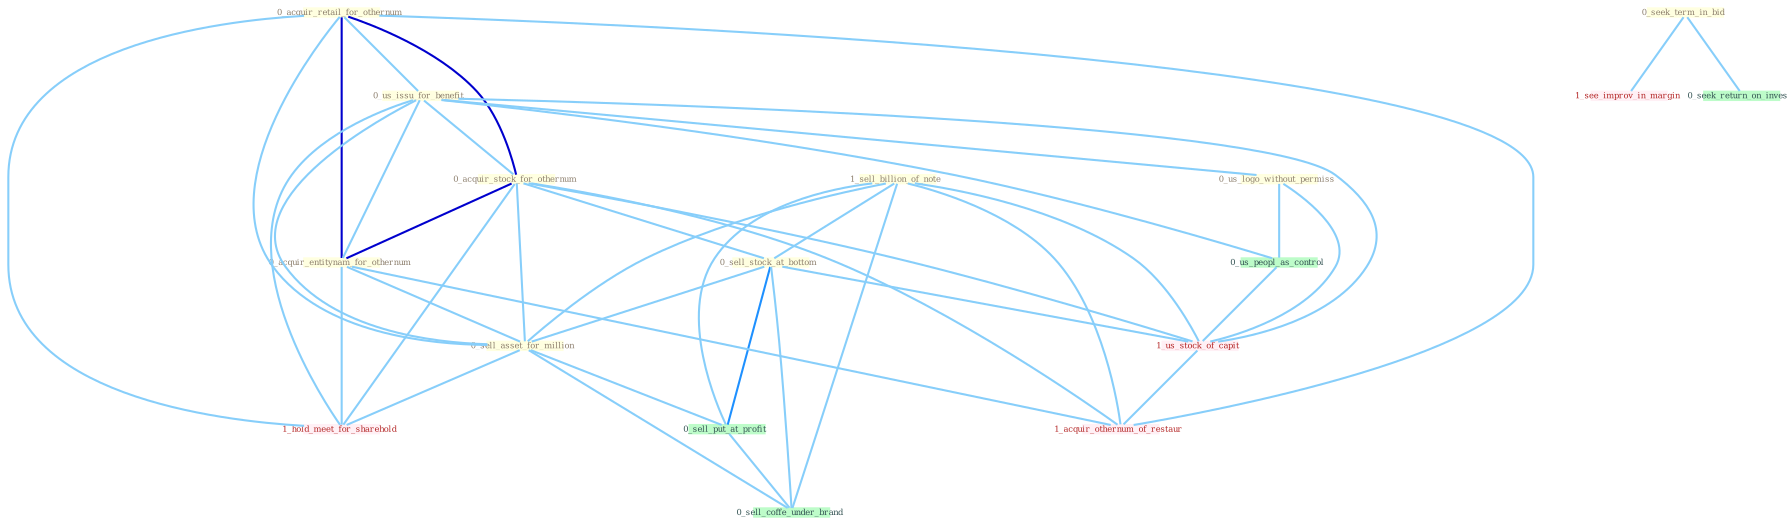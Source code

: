 Graph G{ 
    node
    [shape=polygon,style=filled,width=.5,height=.06,color="#BDFCC9",fixedsize=true,fontsize=4,
    fontcolor="#2f4f4f"];
    {node
    [color="#ffffe0", fontcolor="#8b7d6b"] "0_acquir_retail_for_othernum " "0_us_issu_for_benefit " "0_acquir_stock_for_othernum " "1_sell_billion_of_note " "0_sell_stock_at_bottom " "0_seek_term_in_bid " "0_us_logo_without_permiss " "0_acquir_entitynam_for_othernum " "0_sell_asset_for_million "}
{node [color="#fff0f5", fontcolor="#b22222"] "1_us_stock_of_capit " "1_see_improv_in_margin " "1_hold_meet_for_sharehold " "1_acquir_othernum_of_restaur "}
edge [color="#B0E2FF"];

	"0_acquir_retail_for_othernum " -- "0_us_issu_for_benefit " [w="1", color="#87cefa" ];
	"0_acquir_retail_for_othernum " -- "0_acquir_stock_for_othernum " [w="3", color="#0000cd" , len=0.6];
	"0_acquir_retail_for_othernum " -- "0_acquir_entitynam_for_othernum " [w="3", color="#0000cd" , len=0.6];
	"0_acquir_retail_for_othernum " -- "0_sell_asset_for_million " [w="1", color="#87cefa" ];
	"0_acquir_retail_for_othernum " -- "1_hold_meet_for_sharehold " [w="1", color="#87cefa" ];
	"0_acquir_retail_for_othernum " -- "1_acquir_othernum_of_restaur " [w="1", color="#87cefa" ];
	"0_us_issu_for_benefit " -- "0_acquir_stock_for_othernum " [w="1", color="#87cefa" ];
	"0_us_issu_for_benefit " -- "0_us_logo_without_permiss " [w="1", color="#87cefa" ];
	"0_us_issu_for_benefit " -- "0_acquir_entitynam_for_othernum " [w="1", color="#87cefa" ];
	"0_us_issu_for_benefit " -- "0_sell_asset_for_million " [w="1", color="#87cefa" ];
	"0_us_issu_for_benefit " -- "0_us_peopl_as_control " [w="1", color="#87cefa" ];
	"0_us_issu_for_benefit " -- "1_us_stock_of_capit " [w="1", color="#87cefa" ];
	"0_us_issu_for_benefit " -- "1_hold_meet_for_sharehold " [w="1", color="#87cefa" ];
	"0_acquir_stock_for_othernum " -- "0_sell_stock_at_bottom " [w="1", color="#87cefa" ];
	"0_acquir_stock_for_othernum " -- "0_acquir_entitynam_for_othernum " [w="3", color="#0000cd" , len=0.6];
	"0_acquir_stock_for_othernum " -- "0_sell_asset_for_million " [w="1", color="#87cefa" ];
	"0_acquir_stock_for_othernum " -- "1_us_stock_of_capit " [w="1", color="#87cefa" ];
	"0_acquir_stock_for_othernum " -- "1_hold_meet_for_sharehold " [w="1", color="#87cefa" ];
	"0_acquir_stock_for_othernum " -- "1_acquir_othernum_of_restaur " [w="1", color="#87cefa" ];
	"1_sell_billion_of_note " -- "0_sell_stock_at_bottom " [w="1", color="#87cefa" ];
	"1_sell_billion_of_note " -- "0_sell_asset_for_million " [w="1", color="#87cefa" ];
	"1_sell_billion_of_note " -- "0_sell_put_at_profit " [w="1", color="#87cefa" ];
	"1_sell_billion_of_note " -- "1_us_stock_of_capit " [w="1", color="#87cefa" ];
	"1_sell_billion_of_note " -- "0_sell_coffe_under_brand " [w="1", color="#87cefa" ];
	"1_sell_billion_of_note " -- "1_acquir_othernum_of_restaur " [w="1", color="#87cefa" ];
	"0_sell_stock_at_bottom " -- "0_sell_asset_for_million " [w="1", color="#87cefa" ];
	"0_sell_stock_at_bottom " -- "0_sell_put_at_profit " [w="2", color="#1e90ff" , len=0.8];
	"0_sell_stock_at_bottom " -- "1_us_stock_of_capit " [w="1", color="#87cefa" ];
	"0_sell_stock_at_bottom " -- "0_sell_coffe_under_brand " [w="1", color="#87cefa" ];
	"0_seek_term_in_bid " -- "0_seek_return_on_invest " [w="1", color="#87cefa" ];
	"0_seek_term_in_bid " -- "1_see_improv_in_margin " [w="1", color="#87cefa" ];
	"0_us_logo_without_permiss " -- "0_us_peopl_as_control " [w="1", color="#87cefa" ];
	"0_us_logo_without_permiss " -- "1_us_stock_of_capit " [w="1", color="#87cefa" ];
	"0_acquir_entitynam_for_othernum " -- "0_sell_asset_for_million " [w="1", color="#87cefa" ];
	"0_acquir_entitynam_for_othernum " -- "1_hold_meet_for_sharehold " [w="1", color="#87cefa" ];
	"0_acquir_entitynam_for_othernum " -- "1_acquir_othernum_of_restaur " [w="1", color="#87cefa" ];
	"0_sell_asset_for_million " -- "0_sell_put_at_profit " [w="1", color="#87cefa" ];
	"0_sell_asset_for_million " -- "0_sell_coffe_under_brand " [w="1", color="#87cefa" ];
	"0_sell_asset_for_million " -- "1_hold_meet_for_sharehold " [w="1", color="#87cefa" ];
	"0_us_peopl_as_control " -- "1_us_stock_of_capit " [w="1", color="#87cefa" ];
	"0_sell_put_at_profit " -- "0_sell_coffe_under_brand " [w="1", color="#87cefa" ];
	"1_us_stock_of_capit " -- "1_acquir_othernum_of_restaur " [w="1", color="#87cefa" ];
}